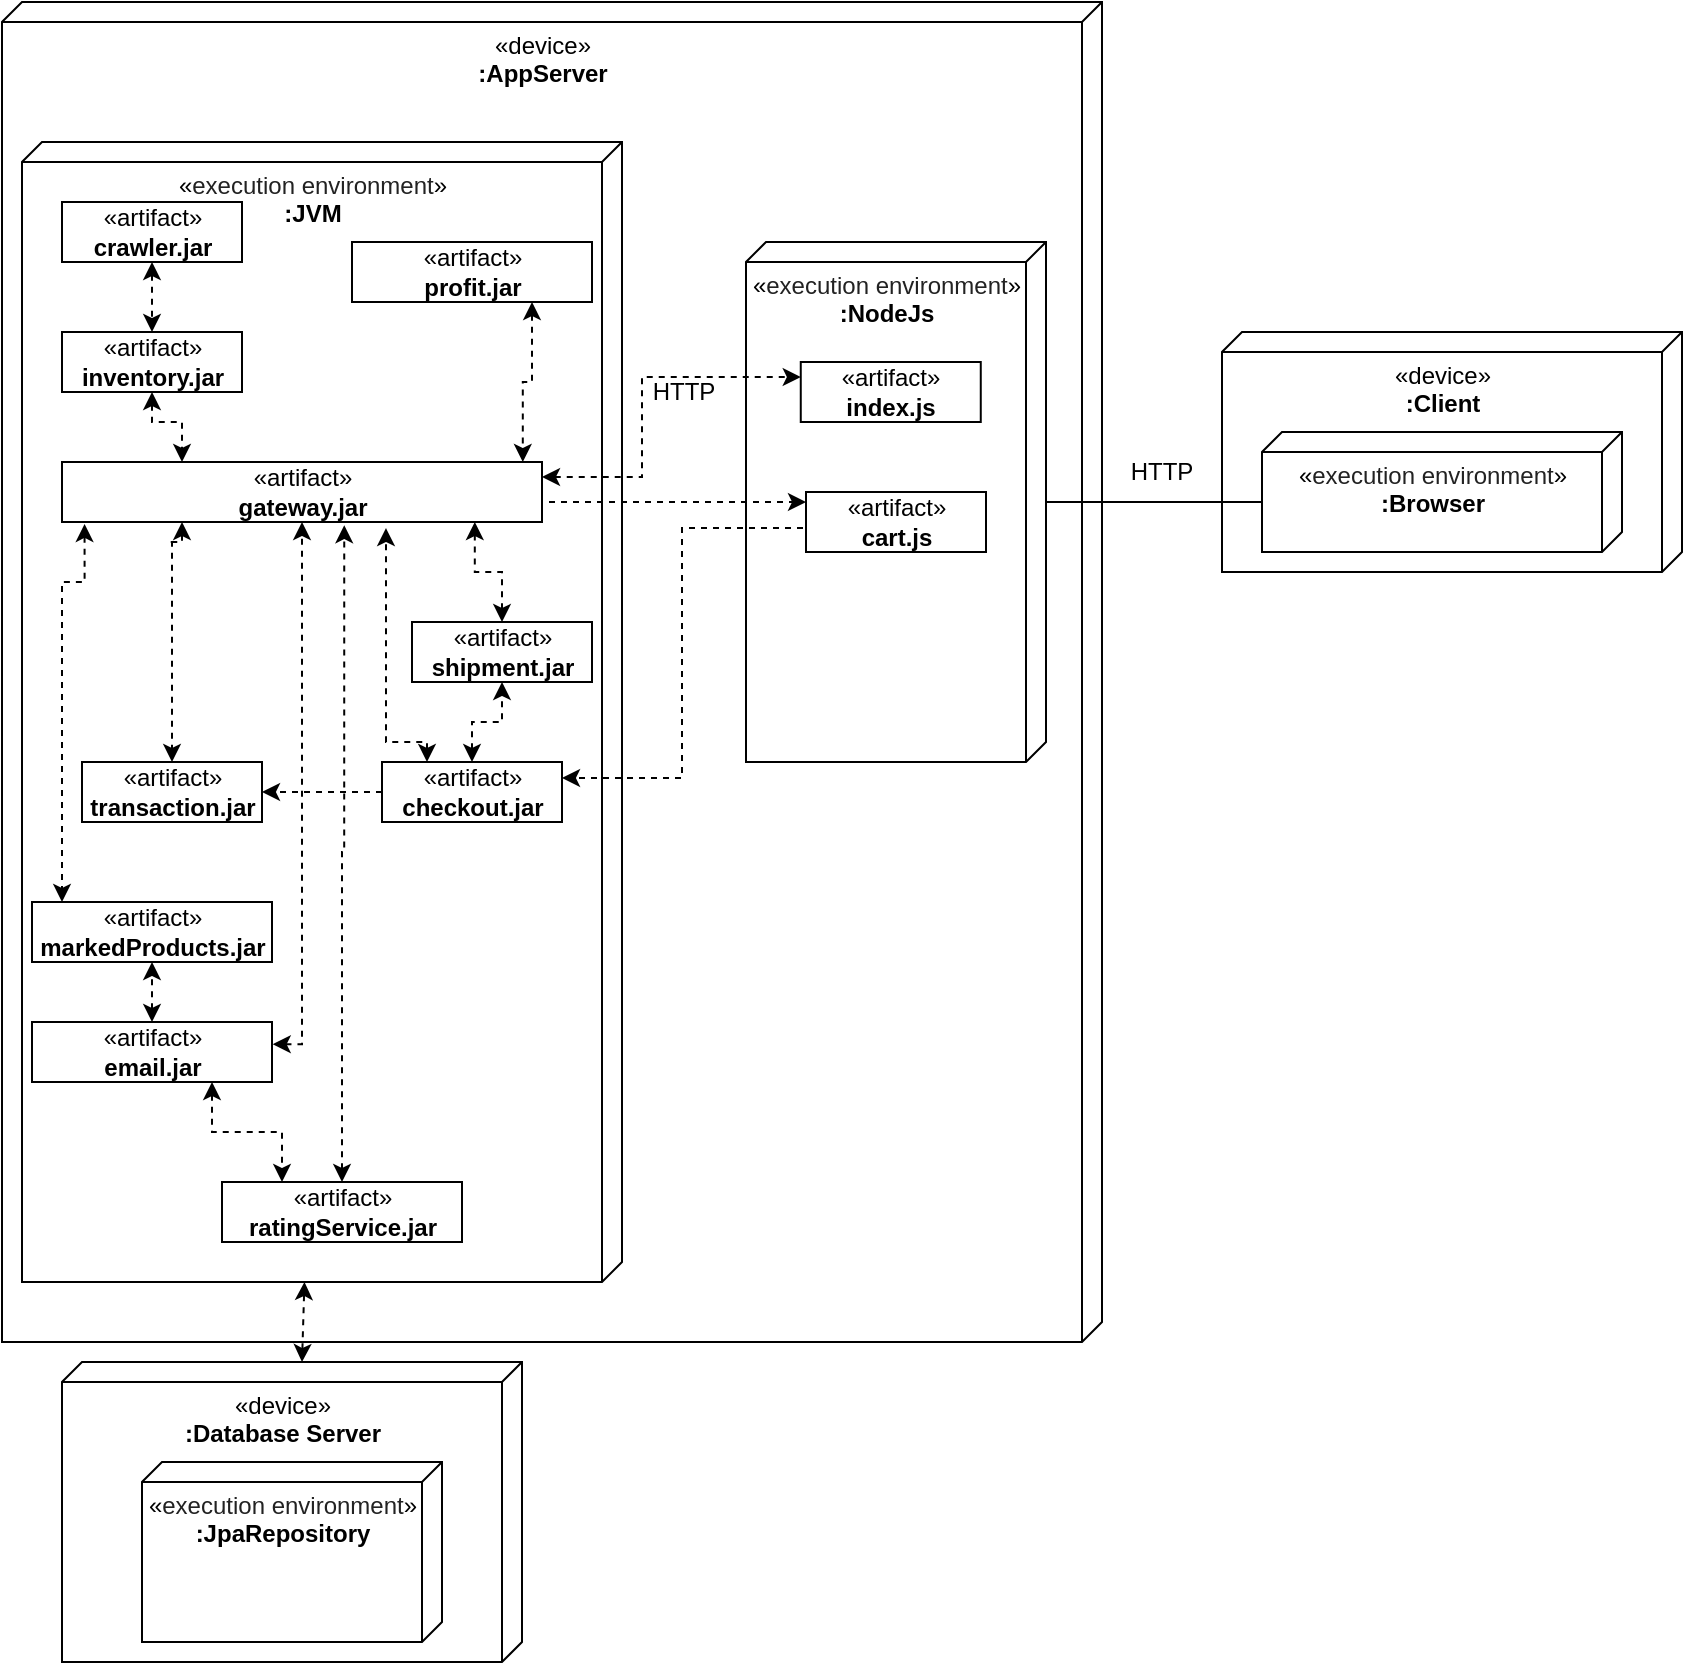 <mxfile version="14.5.7" type="device"><diagram name="Page-1" id="c4acf3e9-155e-7222-9cf6-157b1a14988f"><mxGraphModel dx="2844" dy="1410" grid="1" gridSize="10" guides="1" tooltips="1" connect="1" arrows="1" fold="1" page="1" pageScale="1" pageWidth="850" pageHeight="1100" background="#ffffff" math="0" shadow="0"><root><mxCell id="0"/><mxCell id="1" parent="0"/><mxCell id="qsRJ_iCWnWkC-7ONaOTc-58" value="«device»&lt;br&gt;&lt;b&gt;:Database Server&lt;/b&gt;" style="verticalAlign=top;align=center;spacingTop=8;spacingLeft=2;spacingRight=12;shape=cube;size=10;direction=south;fontStyle=0;html=1;" parent="1" vertex="1"><mxGeometry x="30" y="910" width="230" height="150" as="geometry"/></mxCell><mxCell id="qsRJ_iCWnWkC-7ONaOTc-11" value="«device»&lt;br&gt;&lt;b&gt;:AppServer&lt;/b&gt;" style="verticalAlign=top;align=center;spacingTop=8;spacingLeft=2;spacingRight=12;shape=cube;size=10;direction=south;fontStyle=0;html=1;" parent="1" vertex="1"><mxGeometry y="230" width="550" height="670" as="geometry"/></mxCell><mxCell id="qsRJ_iCWnWkC-7ONaOTc-19" value="&lt;font style=&quot;font-size: 12px&quot;&gt;«&lt;span style=&quot;box-sizing: inherit ; line-height: inherit ; color: rgb(34 , 34 , 34) ; font-family: &amp;#34;source sans pro&amp;#34; , &amp;#34;arial&amp;#34; , sans-serif ; text-align: left ; background-color: rgb(255 , 255 , 255)&quot;&gt;execution environment&lt;/span&gt;»&lt;br&gt;&lt;/font&gt;&lt;b&gt;:JVM&lt;/b&gt;" style="verticalAlign=top;align=center;spacingTop=8;spacingLeft=2;spacingRight=12;shape=cube;size=10;direction=south;fontStyle=0;html=1;" parent="1" vertex="1"><mxGeometry x="10" y="300" width="300" height="570" as="geometry"/></mxCell><mxCell id="qsRJ_iCWnWkC-7ONaOTc-20" value="&lt;font style=&quot;font-size: 12px&quot;&gt;«&lt;span style=&quot;box-sizing: inherit ; line-height: inherit ; color: rgb(34 , 34 , 34) ; font-family: &amp;#34;source sans pro&amp;#34; , &amp;#34;arial&amp;#34; , sans-serif ; text-align: left ; background-color: rgb(255 , 255 , 255)&quot;&gt;execution environment&lt;/span&gt;»&lt;br&gt;&lt;/font&gt;&lt;b&gt;:NodeJs&lt;/b&gt;" style="verticalAlign=top;align=center;spacingTop=8;spacingLeft=2;spacingRight=12;shape=cube;size=10;direction=south;fontStyle=0;html=1;" parent="1" vertex="1"><mxGeometry x="372" y="350" width="150" height="260" as="geometry"/></mxCell><mxCell id="qsRJ_iCWnWkC-7ONaOTc-21" value="«device»&lt;br&gt;&lt;b&gt;:Client&lt;/b&gt;" style="verticalAlign=top;align=center;spacingTop=8;spacingLeft=2;spacingRight=12;shape=cube;size=10;direction=south;fontStyle=0;html=1;" parent="1" vertex="1"><mxGeometry x="610" y="395" width="230" height="120" as="geometry"/></mxCell><mxCell id="qsRJ_iCWnWkC-7ONaOTc-22" value="&lt;font style=&quot;font-size: 12px&quot;&gt;«&lt;span style=&quot;box-sizing: inherit ; line-height: inherit ; color: rgb(34 , 34 , 34) ; font-family: &amp;#34;source sans pro&amp;#34; , &amp;#34;arial&amp;#34; , sans-serif ; text-align: left ; background-color: rgb(255 , 255 , 255)&quot;&gt;execution environment&lt;/span&gt;»&lt;br&gt;&lt;/font&gt;&lt;b&gt;:Browser&lt;/b&gt;" style="verticalAlign=top;align=center;spacingTop=8;spacingLeft=2;spacingRight=12;shape=cube;size=10;direction=south;fontStyle=0;html=1;" parent="1" vertex="1"><mxGeometry x="630" y="445" width="180" height="60" as="geometry"/></mxCell><mxCell id="qsRJ_iCWnWkC-7ONaOTc-29" value="" style="endArrow=none;html=1;entryX=0;entryY=0;entryDx=35;entryDy=180;entryPerimeter=0;" parent="1" source="qsRJ_iCWnWkC-7ONaOTc-20" target="qsRJ_iCWnWkC-7ONaOTc-22" edge="1"><mxGeometry width="50" height="50" relative="1" as="geometry"><mxPoint x="530" y="320" as="sourcePoint"/><mxPoint x="580" y="270" as="targetPoint"/></mxGeometry></mxCell><mxCell id="qsRJ_iCWnWkC-7ONaOTc-30" value="HTTP" style="text;html=1;strokeColor=none;fillColor=none;align=center;verticalAlign=middle;whiteSpace=wrap;rounded=0;shadow=0;comic=0;sketch=0;" parent="1" vertex="1"><mxGeometry x="560" y="455" width="40" height="20" as="geometry"/></mxCell><mxCell id="qsRJ_iCWnWkC-7ONaOTc-31" value="&lt;font style=&quot;font-size: 12px&quot;&gt;«&lt;span style=&quot;box-sizing: inherit ; line-height: inherit ; color: rgb(34 , 34 , 34) ; font-family: &amp;#34;source sans pro&amp;#34; , &amp;#34;arial&amp;#34; , sans-serif ; text-align: left ; background-color: rgb(255 , 255 , 255)&quot;&gt;execution environment&lt;/span&gt;»&lt;br&gt;&lt;/font&gt;&lt;b&gt;:JpaRepository&lt;/b&gt;" style="verticalAlign=top;align=center;spacingTop=8;spacingLeft=2;spacingRight=12;shape=cube;size=10;direction=south;fontStyle=0;html=1;" parent="1" vertex="1"><mxGeometry x="70" y="960" width="150" height="90" as="geometry"/></mxCell><mxCell id="qsRJ_iCWnWkC-7ONaOTc-18" value="«artifact»&lt;br&gt;&lt;b&gt;index.js&lt;/b&gt;" style="html=1;shadow=0;comic=0;sketch=0;strokeWidth=1;align=center;fillColor=none;" parent="1" vertex="1"><mxGeometry x="399.38" y="410" width="90" height="30" as="geometry"/></mxCell><mxCell id="qsRJ_iCWnWkC-7ONaOTc-37" value="HTTP" style="text;html=1;strokeColor=none;fillColor=none;align=center;verticalAlign=middle;whiteSpace=wrap;rounded=0;shadow=0;comic=0;sketch=0;" parent="1" vertex="1"><mxGeometry x="310" y="415" width="62" height="20" as="geometry"/></mxCell><mxCell id="cI3UCWepsjPoMu7icgjd-15" style="edgeStyle=orthogonalEdgeStyle;rounded=0;orthogonalLoop=1;jettySize=auto;html=1;exitX=0.5;exitY=1;exitDx=0;exitDy=0;entryX=0.25;entryY=0;entryDx=0;entryDy=0;dashed=1;startArrow=classic;startFill=1;endArrow=classic;endFill=1;strokeColor=#000000;" edge="1" parent="1" source="qsRJ_iCWnWkC-7ONaOTc-39" target="qsRJ_iCWnWkC-7ONaOTc-61"><mxGeometry relative="1" as="geometry"><Array as="points"><mxPoint x="75" y="440"/><mxPoint x="90" y="440"/></Array></mxGeometry></mxCell><mxCell id="qsRJ_iCWnWkC-7ONaOTc-39" value="«artifact»&lt;br&gt;&lt;b&gt;inventory.jar&lt;/b&gt;" style="html=1;shadow=0;comic=0;sketch=0;strokeWidth=1;align=center;fillColor=none;" parent="1" vertex="1"><mxGeometry x="30" y="395" width="90" height="30" as="geometry"/></mxCell><mxCell id="qsRJ_iCWnWkC-7ONaOTc-40" value="«artifact»&lt;br&gt;&lt;b&gt;transaction.jar&lt;/b&gt;" style="html=1;shadow=0;comic=0;sketch=0;strokeWidth=1;align=center;fillColor=none;" parent="1" vertex="1"><mxGeometry x="40" y="610" width="90" height="30" as="geometry"/></mxCell><mxCell id="cI3UCWepsjPoMu7icgjd-18" style="edgeStyle=orthogonalEdgeStyle;rounded=0;orthogonalLoop=1;jettySize=auto;html=1;exitX=0.5;exitY=0;exitDx=0;exitDy=0;entryX=0.86;entryY=1;entryDx=0;entryDy=0;entryPerimeter=0;dashed=1;startArrow=classic;startFill=1;endArrow=classic;endFill=1;strokeColor=#000000;" edge="1" parent="1" source="qsRJ_iCWnWkC-7ONaOTc-41" target="qsRJ_iCWnWkC-7ONaOTc-61"><mxGeometry relative="1" as="geometry"/></mxCell><mxCell id="qsRJ_iCWnWkC-7ONaOTc-41" value="«artifact»&lt;br&gt;&lt;b&gt;shipment.jar&lt;/b&gt;" style="html=1;shadow=0;comic=0;sketch=0;strokeWidth=1;align=center;fillColor=none;" parent="1" vertex="1"><mxGeometry x="205" y="540" width="90" height="30" as="geometry"/></mxCell><mxCell id="cI3UCWepsjPoMu7icgjd-11" style="edgeStyle=orthogonalEdgeStyle;rounded=0;orthogonalLoop=1;jettySize=auto;html=1;exitX=0.5;exitY=1;exitDx=0;exitDy=0;entryX=0.5;entryY=0;entryDx=0;entryDy=0;dashed=1;startArrow=classic;startFill=1;strokeColor=#000000;" edge="1" parent="1" source="qsRJ_iCWnWkC-7ONaOTc-42" target="qsRJ_iCWnWkC-7ONaOTc-39"><mxGeometry relative="1" as="geometry"/></mxCell><mxCell id="qsRJ_iCWnWkC-7ONaOTc-42" value="«artifact»&lt;br&gt;&lt;b&gt;crawler.jar&lt;/b&gt;" style="html=1;shadow=0;comic=0;sketch=0;strokeWidth=1;align=center;fillColor=none;" parent="1" vertex="1"><mxGeometry x="30" y="330" width="90" height="30" as="geometry"/></mxCell><mxCell id="cI3UCWepsjPoMu7icgjd-16" style="edgeStyle=orthogonalEdgeStyle;rounded=0;orthogonalLoop=1;jettySize=auto;html=1;exitX=0.75;exitY=1;exitDx=0;exitDy=0;entryX=0.96;entryY=0;entryDx=0;entryDy=0;entryPerimeter=0;dashed=1;startArrow=classic;startFill=1;endArrow=classic;endFill=1;strokeColor=#000000;" edge="1" parent="1" source="qsRJ_iCWnWkC-7ONaOTc-43" target="qsRJ_iCWnWkC-7ONaOTc-61"><mxGeometry relative="1" as="geometry"/></mxCell><mxCell id="qsRJ_iCWnWkC-7ONaOTc-43" value="«artifact»&lt;br&gt;&lt;b&gt;profit.jar&lt;/b&gt;" style="html=1;shadow=0;comic=0;sketch=0;strokeWidth=1;align=center;fillColor=none;" parent="1" vertex="1"><mxGeometry x="175" y="350" width="120" height="30" as="geometry"/></mxCell><mxCell id="qsRJ_iCWnWkC-7ONaOTc-46" value="«artifact»&lt;br&gt;&lt;b&gt;markedProducts.jar&lt;/b&gt;" style="html=1;shadow=0;comic=0;sketch=0;strokeWidth=1;align=center;fillColor=none;" parent="1" vertex="1"><mxGeometry x="15" y="680" width="120" height="30" as="geometry"/></mxCell><mxCell id="cI3UCWepsjPoMu7icgjd-23" style="edgeStyle=orthogonalEdgeStyle;rounded=0;orthogonalLoop=1;jettySize=auto;html=1;exitX=0.5;exitY=0;exitDx=0;exitDy=0;entryX=0.588;entryY=1.054;entryDx=0;entryDy=0;entryPerimeter=0;dashed=1;startArrow=classic;startFill=1;endArrow=classic;endFill=1;strokeColor=#000000;" edge="1" parent="1" source="qsRJ_iCWnWkC-7ONaOTc-47" target="qsRJ_iCWnWkC-7ONaOTc-61"><mxGeometry relative="1" as="geometry"/></mxCell><mxCell id="qsRJ_iCWnWkC-7ONaOTc-47" value="«artifact»&lt;br&gt;&lt;b&gt;ratingService.jar&lt;/b&gt;" style="html=1;shadow=0;comic=0;sketch=0;strokeWidth=1;align=center;fillColor=none;" parent="1" vertex="1"><mxGeometry x="110" y="820" width="120" height="30" as="geometry"/></mxCell><mxCell id="cI3UCWepsjPoMu7icgjd-21" style="edgeStyle=orthogonalEdgeStyle;rounded=0;orthogonalLoop=1;jettySize=auto;html=1;exitX=0.5;exitY=0;exitDx=0;exitDy=0;entryX=0.5;entryY=1;entryDx=0;entryDy=0;dashed=1;startArrow=classic;startFill=1;endArrow=classic;endFill=1;strokeColor=#000000;" edge="1" parent="1" source="qsRJ_iCWnWkC-7ONaOTc-53" target="qsRJ_iCWnWkC-7ONaOTc-41"><mxGeometry relative="1" as="geometry"/></mxCell><mxCell id="cI3UCWepsjPoMu7icgjd-26" style="edgeStyle=orthogonalEdgeStyle;rounded=0;orthogonalLoop=1;jettySize=auto;html=1;exitX=0.25;exitY=0;exitDx=0;exitDy=0;entryX=0.675;entryY=1.102;entryDx=0;entryDy=0;dashed=1;startArrow=classic;startFill=1;endArrow=classic;endFill=1;strokeColor=#000000;entryPerimeter=0;" edge="1" parent="1" source="qsRJ_iCWnWkC-7ONaOTc-53" target="qsRJ_iCWnWkC-7ONaOTc-61"><mxGeometry relative="1" as="geometry"><Array as="points"><mxPoint x="213" y="600"/><mxPoint x="192" y="600"/></Array></mxGeometry></mxCell><mxCell id="qsRJ_iCWnWkC-7ONaOTc-53" value="«artifact»&lt;br&gt;&lt;b&gt;checkout.jar&lt;/b&gt;" style="html=1;shadow=0;comic=0;sketch=0;strokeWidth=1;align=center;fillColor=none;" parent="1" vertex="1"><mxGeometry x="190" y="610" width="90" height="30" as="geometry"/></mxCell><mxCell id="qsRJ_iCWnWkC-7ONaOTc-57" value="" style="html=1;verticalAlign=bottom;labelBackgroundColor=none;endArrow=classic;endFill=1;dashed=1;entryX=1;entryY=0.5;entryDx=0;entryDy=0;exitX=0;exitY=0.5;exitDx=0;exitDy=0;" parent="1" source="qsRJ_iCWnWkC-7ONaOTc-53" target="qsRJ_iCWnWkC-7ONaOTc-40" edge="1"><mxGeometry width="160" relative="1" as="geometry"><mxPoint x="190" y="530" as="sourcePoint"/><mxPoint x="150" y="530" as="targetPoint"/></mxGeometry></mxCell><mxCell id="cI3UCWepsjPoMu7icgjd-19" style="edgeStyle=orthogonalEdgeStyle;rounded=0;orthogonalLoop=1;jettySize=auto;html=1;exitX=0.75;exitY=1;exitDx=0;exitDy=0;entryX=0.25;entryY=0;entryDx=0;entryDy=0;dashed=1;startArrow=classic;startFill=1;endArrow=classic;endFill=1;strokeColor=#000000;" edge="1" parent="1" source="qsRJ_iCWnWkC-7ONaOTc-60" target="qsRJ_iCWnWkC-7ONaOTc-47"><mxGeometry relative="1" as="geometry"/></mxCell><mxCell id="cI3UCWepsjPoMu7icgjd-22" style="edgeStyle=orthogonalEdgeStyle;rounded=0;orthogonalLoop=1;jettySize=auto;html=1;exitX=1.003;exitY=0.371;exitDx=0;exitDy=0;dashed=1;startArrow=classic;startFill=1;endArrow=classic;endFill=1;strokeColor=#000000;exitPerimeter=0;" edge="1" parent="1" source="qsRJ_iCWnWkC-7ONaOTc-60" target="qsRJ_iCWnWkC-7ONaOTc-61"><mxGeometry relative="1" as="geometry"><Array as="points"><mxPoint x="150" y="751"/></Array></mxGeometry></mxCell><mxCell id="cI3UCWepsjPoMu7icgjd-27" style="edgeStyle=orthogonalEdgeStyle;rounded=0;orthogonalLoop=1;jettySize=auto;html=1;exitX=0.5;exitY=0;exitDx=0;exitDy=0;entryX=0.5;entryY=1;entryDx=0;entryDy=0;dashed=1;startArrow=classic;startFill=1;endArrow=classic;endFill=1;strokeColor=#000000;" edge="1" parent="1" source="qsRJ_iCWnWkC-7ONaOTc-60" target="qsRJ_iCWnWkC-7ONaOTc-46"><mxGeometry relative="1" as="geometry"/></mxCell><mxCell id="qsRJ_iCWnWkC-7ONaOTc-60" value="«artifact»&lt;br&gt;&lt;b&gt;email.jar&lt;/b&gt;" style="html=1;shadow=0;comic=0;sketch=0;strokeWidth=1;align=center;fillColor=none;" parent="1" vertex="1"><mxGeometry x="15" y="740" width="120" height="30" as="geometry"/></mxCell><mxCell id="cI3UCWepsjPoMu7icgjd-8" style="edgeStyle=orthogonalEdgeStyle;rounded=0;orthogonalLoop=1;jettySize=auto;html=1;exitX=1;exitY=0.25;exitDx=0;exitDy=0;dashed=1;strokeColor=#000000;startArrow=classic;startFill=1;entryX=0;entryY=0.25;entryDx=0;entryDy=0;" edge="1" parent="1" source="qsRJ_iCWnWkC-7ONaOTc-61" target="qsRJ_iCWnWkC-7ONaOTc-18"><mxGeometry relative="1" as="geometry"><mxPoint x="370" y="418" as="targetPoint"/><Array as="points"><mxPoint x="320" y="468"/><mxPoint x="320" y="418"/></Array></mxGeometry></mxCell><mxCell id="cI3UCWepsjPoMu7icgjd-13" style="edgeStyle=orthogonalEdgeStyle;rounded=0;orthogonalLoop=1;jettySize=auto;html=1;exitX=1;exitY=0.75;exitDx=0;exitDy=0;dashed=1;startArrow=none;startFill=0;endArrow=classic;endFill=1;strokeColor=#000000;" edge="1" parent="1" source="qsRJ_iCWnWkC-7ONaOTc-61" target="cI3UCWepsjPoMu7icgjd-2"><mxGeometry relative="1" as="geometry"><Array as="points"><mxPoint x="270" y="480"/></Array></mxGeometry></mxCell><mxCell id="cI3UCWepsjPoMu7icgjd-14" style="edgeStyle=orthogonalEdgeStyle;rounded=0;orthogonalLoop=1;jettySize=auto;html=1;dashed=1;startArrow=classic;startFill=1;endArrow=classic;endFill=1;strokeColor=#000000;exitX=0.047;exitY=1.033;exitDx=0;exitDy=0;exitPerimeter=0;" edge="1" parent="1" source="qsRJ_iCWnWkC-7ONaOTc-61"><mxGeometry relative="1" as="geometry"><mxPoint x="208" y="459" as="sourcePoint"/><mxPoint x="30" y="680" as="targetPoint"/><Array as="points"><mxPoint x="41" y="520"/><mxPoint x="30" y="520"/><mxPoint x="30" y="680"/></Array></mxGeometry></mxCell><mxCell id="cI3UCWepsjPoMu7icgjd-17" style="edgeStyle=orthogonalEdgeStyle;rounded=0;orthogonalLoop=1;jettySize=auto;html=1;exitX=0.25;exitY=1;exitDx=0;exitDy=0;entryX=0.5;entryY=0;entryDx=0;entryDy=0;dashed=1;startArrow=classic;startFill=1;endArrow=classic;endFill=1;strokeColor=#000000;" edge="1" parent="1" source="qsRJ_iCWnWkC-7ONaOTc-61" target="qsRJ_iCWnWkC-7ONaOTc-40"><mxGeometry relative="1" as="geometry"><Array as="points"><mxPoint x="83" y="500"/><mxPoint x="82" y="500"/></Array></mxGeometry></mxCell><mxCell id="qsRJ_iCWnWkC-7ONaOTc-61" value="«artifact»&lt;br&gt;&lt;b&gt;gateway.jar&lt;/b&gt;" style="html=1;shadow=0;comic=0;sketch=0;strokeWidth=1;align=center;fillColor=none;" parent="1" vertex="1"><mxGeometry x="30" y="460" width="240" height="30" as="geometry"/></mxCell><mxCell id="cI3UCWepsjPoMu7icgjd-7" style="edgeStyle=orthogonalEdgeStyle;rounded=0;orthogonalLoop=1;jettySize=auto;html=1;exitX=0;exitY=0.75;exitDx=0;exitDy=0;entryX=1;entryY=0.25;entryDx=0;entryDy=0;dashed=1;startArrow=none;startFill=0;" edge="1" parent="1" source="cI3UCWepsjPoMu7icgjd-2" target="qsRJ_iCWnWkC-7ONaOTc-53"><mxGeometry relative="1" as="geometry"><Array as="points"><mxPoint x="402" y="493"/><mxPoint x="340" y="493"/><mxPoint x="340" y="618"/><mxPoint x="280" y="618"/></Array></mxGeometry></mxCell><mxCell id="cI3UCWepsjPoMu7icgjd-2" value="«artifact»&lt;br&gt;&lt;b&gt;cart.js&lt;br&gt;&lt;/b&gt;" style="html=1;shadow=0;comic=0;sketch=0;strokeWidth=1;align=center;fillColor=none;" vertex="1" parent="1"><mxGeometry x="402" y="475" width="90" height="30" as="geometry"/></mxCell><mxCell id="cI3UCWepsjPoMu7icgjd-25" value="" style="endArrow=classic;startArrow=classic;html=1;dashed=1;strokeColor=#000000;exitX=0;exitY=0;exitDx=0;exitDy=110;exitPerimeter=0;" edge="1" parent="1" source="qsRJ_iCWnWkC-7ONaOTc-58" target="qsRJ_iCWnWkC-7ONaOTc-19"><mxGeometry width="50" height="50" relative="1" as="geometry"><mxPoint x="240" y="910" as="sourcePoint"/><mxPoint x="290" y="860" as="targetPoint"/></mxGeometry></mxCell></root></mxGraphModel></diagram></mxfile>